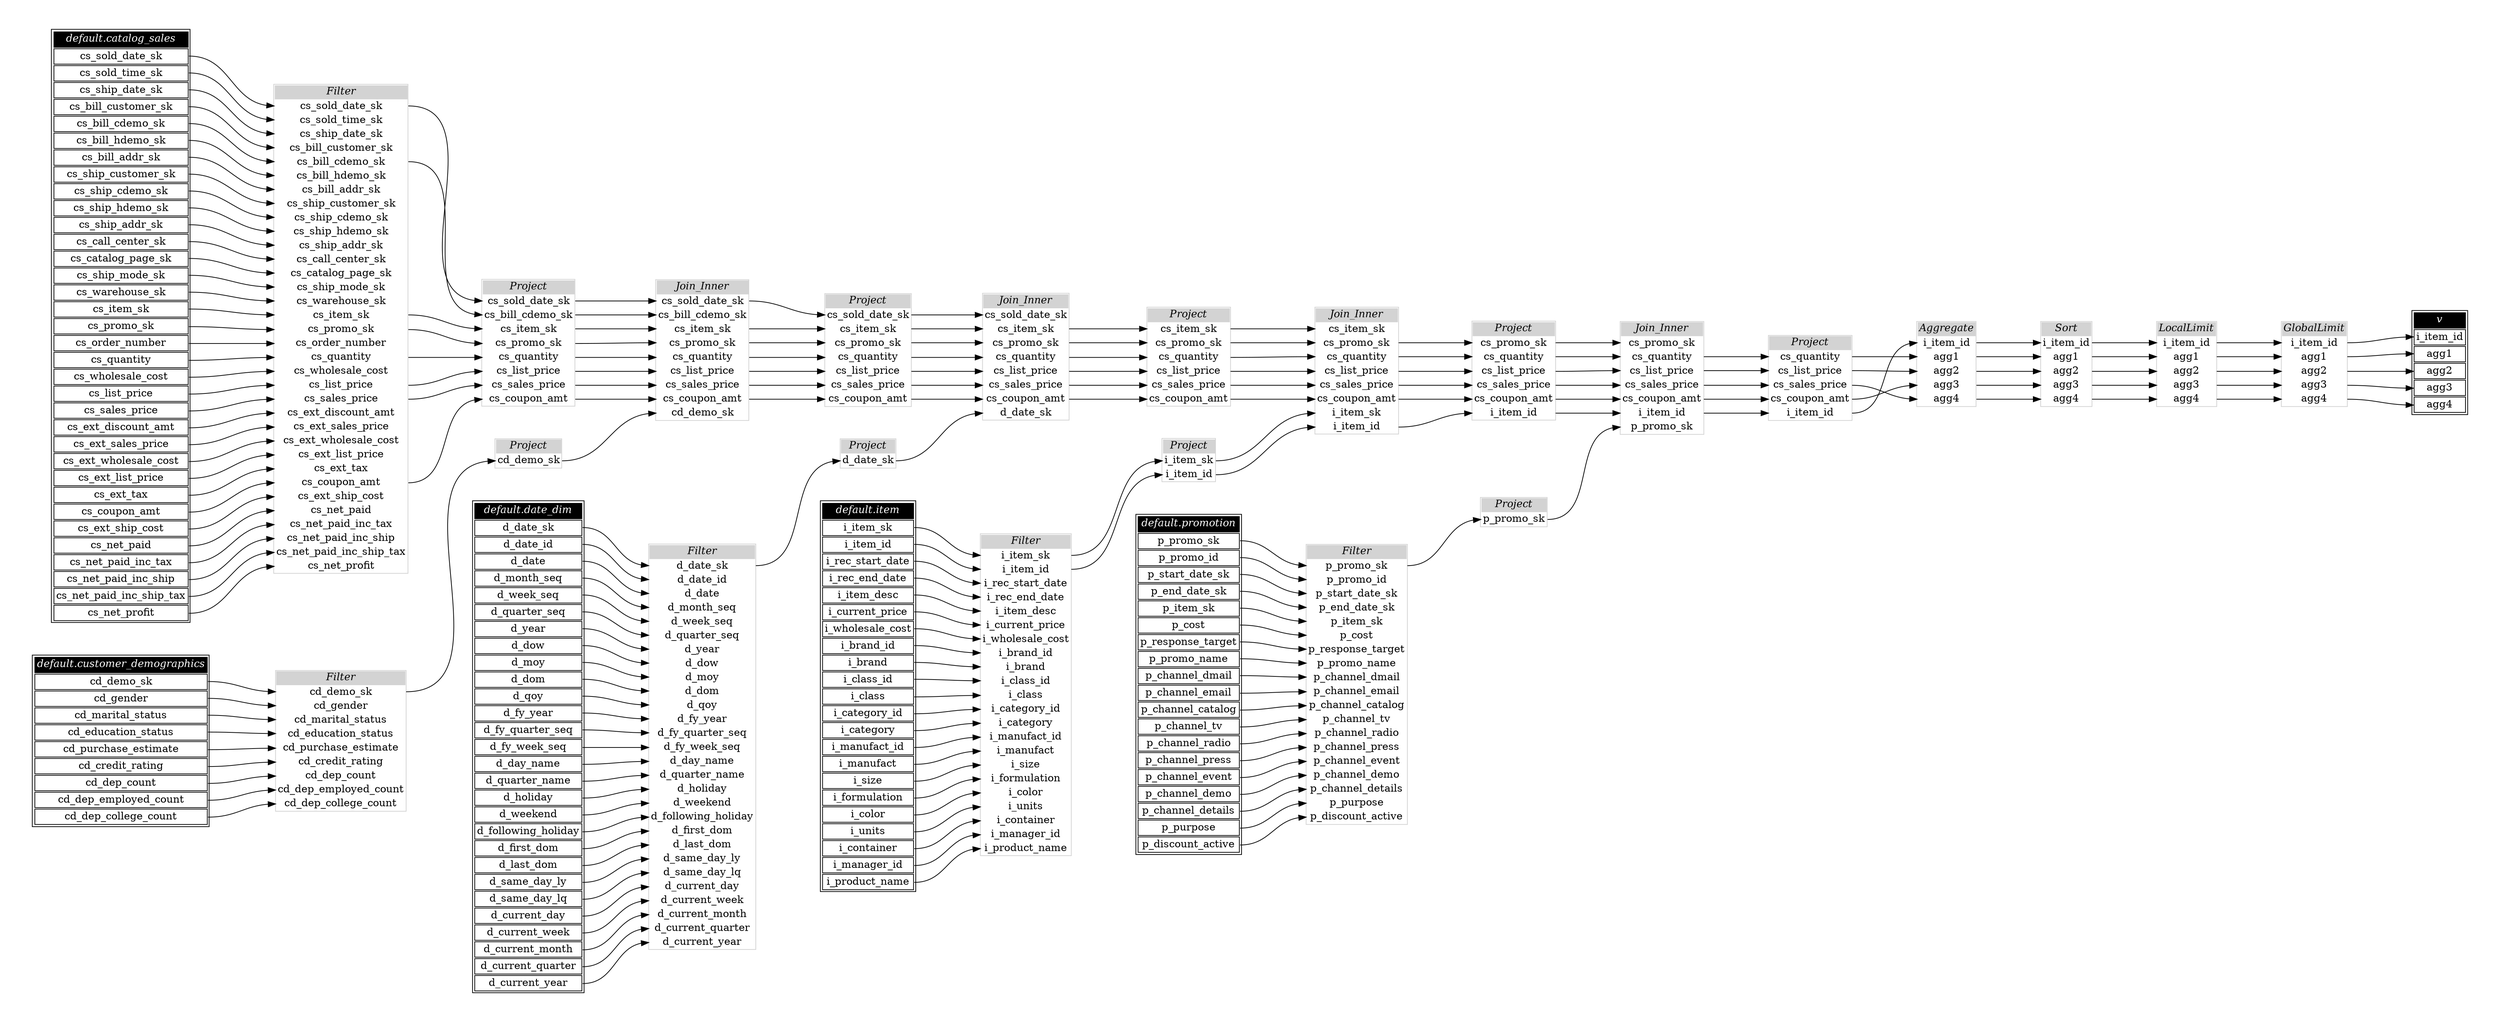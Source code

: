 // Automatically generated by TPCDSFlowTestSuite


digraph {
  graph [pad="0.5" nodesep="0.5" ranksep="1" fontname="Helvetica" rankdir=LR];
  node [shape=plaintext]

  
"Aggregate_3b477a4" [label=<
<table color="lightgray" border="1" cellborder="0" cellspacing="0">
  <tr><td bgcolor="lightgray" port="nodeName"><i>Aggregate</i></td></tr>
  <tr><td port="0">i_item_id</td></tr>
<tr><td port="1">agg1</td></tr>
<tr><td port="2">agg2</td></tr>
<tr><td port="3">agg3</td></tr>
<tr><td port="4">agg4</td></tr>
</table>>];
     

"Filter_24f025d" [label=<
<table color="lightgray" border="1" cellborder="0" cellspacing="0">
  <tr><td bgcolor="lightgray" port="nodeName"><i>Filter</i></td></tr>
  <tr><td port="0">i_item_sk</td></tr>
<tr><td port="1">i_item_id</td></tr>
<tr><td port="2">i_rec_start_date</td></tr>
<tr><td port="3">i_rec_end_date</td></tr>
<tr><td port="4">i_item_desc</td></tr>
<tr><td port="5">i_current_price</td></tr>
<tr><td port="6">i_wholesale_cost</td></tr>
<tr><td port="7">i_brand_id</td></tr>
<tr><td port="8">i_brand</td></tr>
<tr><td port="9">i_class_id</td></tr>
<tr><td port="10">i_class</td></tr>
<tr><td port="11">i_category_id</td></tr>
<tr><td port="12">i_category</td></tr>
<tr><td port="13">i_manufact_id</td></tr>
<tr><td port="14">i_manufact</td></tr>
<tr><td port="15">i_size</td></tr>
<tr><td port="16">i_formulation</td></tr>
<tr><td port="17">i_color</td></tr>
<tr><td port="18">i_units</td></tr>
<tr><td port="19">i_container</td></tr>
<tr><td port="20">i_manager_id</td></tr>
<tr><td port="21">i_product_name</td></tr>
</table>>];
     

"Filter_53f08db" [label=<
<table color="lightgray" border="1" cellborder="0" cellspacing="0">
  <tr><td bgcolor="lightgray" port="nodeName"><i>Filter</i></td></tr>
  <tr><td port="0">cs_sold_date_sk</td></tr>
<tr><td port="1">cs_sold_time_sk</td></tr>
<tr><td port="2">cs_ship_date_sk</td></tr>
<tr><td port="3">cs_bill_customer_sk</td></tr>
<tr><td port="4">cs_bill_cdemo_sk</td></tr>
<tr><td port="5">cs_bill_hdemo_sk</td></tr>
<tr><td port="6">cs_bill_addr_sk</td></tr>
<tr><td port="7">cs_ship_customer_sk</td></tr>
<tr><td port="8">cs_ship_cdemo_sk</td></tr>
<tr><td port="9">cs_ship_hdemo_sk</td></tr>
<tr><td port="10">cs_ship_addr_sk</td></tr>
<tr><td port="11">cs_call_center_sk</td></tr>
<tr><td port="12">cs_catalog_page_sk</td></tr>
<tr><td port="13">cs_ship_mode_sk</td></tr>
<tr><td port="14">cs_warehouse_sk</td></tr>
<tr><td port="15">cs_item_sk</td></tr>
<tr><td port="16">cs_promo_sk</td></tr>
<tr><td port="17">cs_order_number</td></tr>
<tr><td port="18">cs_quantity</td></tr>
<tr><td port="19">cs_wholesale_cost</td></tr>
<tr><td port="20">cs_list_price</td></tr>
<tr><td port="21">cs_sales_price</td></tr>
<tr><td port="22">cs_ext_discount_amt</td></tr>
<tr><td port="23">cs_ext_sales_price</td></tr>
<tr><td port="24">cs_ext_wholesale_cost</td></tr>
<tr><td port="25">cs_ext_list_price</td></tr>
<tr><td port="26">cs_ext_tax</td></tr>
<tr><td port="27">cs_coupon_amt</td></tr>
<tr><td port="28">cs_ext_ship_cost</td></tr>
<tr><td port="29">cs_net_paid</td></tr>
<tr><td port="30">cs_net_paid_inc_tax</td></tr>
<tr><td port="31">cs_net_paid_inc_ship</td></tr>
<tr><td port="32">cs_net_paid_inc_ship_tax</td></tr>
<tr><td port="33">cs_net_profit</td></tr>
</table>>];
     

"Filter_59bfc05" [label=<
<table color="lightgray" border="1" cellborder="0" cellspacing="0">
  <tr><td bgcolor="lightgray" port="nodeName"><i>Filter</i></td></tr>
  <tr><td port="0">cd_demo_sk</td></tr>
<tr><td port="1">cd_gender</td></tr>
<tr><td port="2">cd_marital_status</td></tr>
<tr><td port="3">cd_education_status</td></tr>
<tr><td port="4">cd_purchase_estimate</td></tr>
<tr><td port="5">cd_credit_rating</td></tr>
<tr><td port="6">cd_dep_count</td></tr>
<tr><td port="7">cd_dep_employed_count</td></tr>
<tr><td port="8">cd_dep_college_count</td></tr>
</table>>];
     

"Filter_ad043f5" [label=<
<table color="lightgray" border="1" cellborder="0" cellspacing="0">
  <tr><td bgcolor="lightgray" port="nodeName"><i>Filter</i></td></tr>
  <tr><td port="0">d_date_sk</td></tr>
<tr><td port="1">d_date_id</td></tr>
<tr><td port="2">d_date</td></tr>
<tr><td port="3">d_month_seq</td></tr>
<tr><td port="4">d_week_seq</td></tr>
<tr><td port="5">d_quarter_seq</td></tr>
<tr><td port="6">d_year</td></tr>
<tr><td port="7">d_dow</td></tr>
<tr><td port="8">d_moy</td></tr>
<tr><td port="9">d_dom</td></tr>
<tr><td port="10">d_qoy</td></tr>
<tr><td port="11">d_fy_year</td></tr>
<tr><td port="12">d_fy_quarter_seq</td></tr>
<tr><td port="13">d_fy_week_seq</td></tr>
<tr><td port="14">d_day_name</td></tr>
<tr><td port="15">d_quarter_name</td></tr>
<tr><td port="16">d_holiday</td></tr>
<tr><td port="17">d_weekend</td></tr>
<tr><td port="18">d_following_holiday</td></tr>
<tr><td port="19">d_first_dom</td></tr>
<tr><td port="20">d_last_dom</td></tr>
<tr><td port="21">d_same_day_ly</td></tr>
<tr><td port="22">d_same_day_lq</td></tr>
<tr><td port="23">d_current_day</td></tr>
<tr><td port="24">d_current_week</td></tr>
<tr><td port="25">d_current_month</td></tr>
<tr><td port="26">d_current_quarter</td></tr>
<tr><td port="27">d_current_year</td></tr>
</table>>];
     

"Filter_dfae64b" [label=<
<table color="lightgray" border="1" cellborder="0" cellspacing="0">
  <tr><td bgcolor="lightgray" port="nodeName"><i>Filter</i></td></tr>
  <tr><td port="0">p_promo_sk</td></tr>
<tr><td port="1">p_promo_id</td></tr>
<tr><td port="2">p_start_date_sk</td></tr>
<tr><td port="3">p_end_date_sk</td></tr>
<tr><td port="4">p_item_sk</td></tr>
<tr><td port="5">p_cost</td></tr>
<tr><td port="6">p_response_target</td></tr>
<tr><td port="7">p_promo_name</td></tr>
<tr><td port="8">p_channel_dmail</td></tr>
<tr><td port="9">p_channel_email</td></tr>
<tr><td port="10">p_channel_catalog</td></tr>
<tr><td port="11">p_channel_tv</td></tr>
<tr><td port="12">p_channel_radio</td></tr>
<tr><td port="13">p_channel_press</td></tr>
<tr><td port="14">p_channel_event</td></tr>
<tr><td port="15">p_channel_demo</td></tr>
<tr><td port="16">p_channel_details</td></tr>
<tr><td port="17">p_purpose</td></tr>
<tr><td port="18">p_discount_active</td></tr>
</table>>];
     

"GlobalLimit_7fcb2e0" [label=<
<table color="lightgray" border="1" cellborder="0" cellspacing="0">
  <tr><td bgcolor="lightgray" port="nodeName"><i>GlobalLimit</i></td></tr>
  <tr><td port="0">i_item_id</td></tr>
<tr><td port="1">agg1</td></tr>
<tr><td port="2">agg2</td></tr>
<tr><td port="3">agg3</td></tr>
<tr><td port="4">agg4</td></tr>
</table>>];
     

"Join_Inner_0c8c0c9" [label=<
<table color="lightgray" border="1" cellborder="0" cellspacing="0">
  <tr><td bgcolor="lightgray" port="nodeName"><i>Join_Inner</i></td></tr>
  <tr><td port="0">cs_sold_date_sk</td></tr>
<tr><td port="1">cs_bill_cdemo_sk</td></tr>
<tr><td port="2">cs_item_sk</td></tr>
<tr><td port="3">cs_promo_sk</td></tr>
<tr><td port="4">cs_quantity</td></tr>
<tr><td port="5">cs_list_price</td></tr>
<tr><td port="6">cs_sales_price</td></tr>
<tr><td port="7">cs_coupon_amt</td></tr>
<tr><td port="8">cd_demo_sk</td></tr>
</table>>];
     

"Join_Inner_1c2250c" [label=<
<table color="lightgray" border="1" cellborder="0" cellspacing="0">
  <tr><td bgcolor="lightgray" port="nodeName"><i>Join_Inner</i></td></tr>
  <tr><td port="0">cs_sold_date_sk</td></tr>
<tr><td port="1">cs_item_sk</td></tr>
<tr><td port="2">cs_promo_sk</td></tr>
<tr><td port="3">cs_quantity</td></tr>
<tr><td port="4">cs_list_price</td></tr>
<tr><td port="5">cs_sales_price</td></tr>
<tr><td port="6">cs_coupon_amt</td></tr>
<tr><td port="7">d_date_sk</td></tr>
</table>>];
     

"Join_Inner_2012ce7" [label=<
<table color="lightgray" border="1" cellborder="0" cellspacing="0">
  <tr><td bgcolor="lightgray" port="nodeName"><i>Join_Inner</i></td></tr>
  <tr><td port="0">cs_promo_sk</td></tr>
<tr><td port="1">cs_quantity</td></tr>
<tr><td port="2">cs_list_price</td></tr>
<tr><td port="3">cs_sales_price</td></tr>
<tr><td port="4">cs_coupon_amt</td></tr>
<tr><td port="5">i_item_id</td></tr>
<tr><td port="6">p_promo_sk</td></tr>
</table>>];
     

"Join_Inner_710542d" [label=<
<table color="lightgray" border="1" cellborder="0" cellspacing="0">
  <tr><td bgcolor="lightgray" port="nodeName"><i>Join_Inner</i></td></tr>
  <tr><td port="0">cs_item_sk</td></tr>
<tr><td port="1">cs_promo_sk</td></tr>
<tr><td port="2">cs_quantity</td></tr>
<tr><td port="3">cs_list_price</td></tr>
<tr><td port="4">cs_sales_price</td></tr>
<tr><td port="5">cs_coupon_amt</td></tr>
<tr><td port="6">i_item_sk</td></tr>
<tr><td port="7">i_item_id</td></tr>
</table>>];
     

"LocalLimit_45266f0" [label=<
<table color="lightgray" border="1" cellborder="0" cellspacing="0">
  <tr><td bgcolor="lightgray" port="nodeName"><i>LocalLimit</i></td></tr>
  <tr><td port="0">i_item_id</td></tr>
<tr><td port="1">agg1</td></tr>
<tr><td port="2">agg2</td></tr>
<tr><td port="3">agg3</td></tr>
<tr><td port="4">agg4</td></tr>
</table>>];
     

"Project_07cd614" [label=<
<table color="lightgray" border="1" cellborder="0" cellspacing="0">
  <tr><td bgcolor="lightgray" port="nodeName"><i>Project</i></td></tr>
  <tr><td port="0">d_date_sk</td></tr>
</table>>];
     

"Project_1db11b4" [label=<
<table color="lightgray" border="1" cellborder="0" cellspacing="0">
  <tr><td bgcolor="lightgray" port="nodeName"><i>Project</i></td></tr>
  <tr><td port="0">cs_item_sk</td></tr>
<tr><td port="1">cs_promo_sk</td></tr>
<tr><td port="2">cs_quantity</td></tr>
<tr><td port="3">cs_list_price</td></tr>
<tr><td port="4">cs_sales_price</td></tr>
<tr><td port="5">cs_coupon_amt</td></tr>
</table>>];
     

"Project_267e818" [label=<
<table color="lightgray" border="1" cellborder="0" cellspacing="0">
  <tr><td bgcolor="lightgray" port="nodeName"><i>Project</i></td></tr>
  <tr><td port="0">cs_sold_date_sk</td></tr>
<tr><td port="1">cs_bill_cdemo_sk</td></tr>
<tr><td port="2">cs_item_sk</td></tr>
<tr><td port="3">cs_promo_sk</td></tr>
<tr><td port="4">cs_quantity</td></tr>
<tr><td port="5">cs_list_price</td></tr>
<tr><td port="6">cs_sales_price</td></tr>
<tr><td port="7">cs_coupon_amt</td></tr>
</table>>];
     

"Project_96edbec" [label=<
<table color="lightgray" border="1" cellborder="0" cellspacing="0">
  <tr><td bgcolor="lightgray" port="nodeName"><i>Project</i></td></tr>
  <tr><td port="0">cs_sold_date_sk</td></tr>
<tr><td port="1">cs_item_sk</td></tr>
<tr><td port="2">cs_promo_sk</td></tr>
<tr><td port="3">cs_quantity</td></tr>
<tr><td port="4">cs_list_price</td></tr>
<tr><td port="5">cs_sales_price</td></tr>
<tr><td port="6">cs_coupon_amt</td></tr>
</table>>];
     

"Project_9e328e9" [label=<
<table color="lightgray" border="1" cellborder="0" cellspacing="0">
  <tr><td bgcolor="lightgray" port="nodeName"><i>Project</i></td></tr>
  <tr><td port="0">cs_quantity</td></tr>
<tr><td port="1">cs_list_price</td></tr>
<tr><td port="2">cs_sales_price</td></tr>
<tr><td port="3">cs_coupon_amt</td></tr>
<tr><td port="4">i_item_id</td></tr>
</table>>];
     

"Project_abe9f03" [label=<
<table color="lightgray" border="1" cellborder="0" cellspacing="0">
  <tr><td bgcolor="lightgray" port="nodeName"><i>Project</i></td></tr>
  <tr><td port="0">i_item_sk</td></tr>
<tr><td port="1">i_item_id</td></tr>
</table>>];
     

"Project_b6758c5" [label=<
<table color="lightgray" border="1" cellborder="0" cellspacing="0">
  <tr><td bgcolor="lightgray" port="nodeName"><i>Project</i></td></tr>
  <tr><td port="0">p_promo_sk</td></tr>
</table>>];
     

"Project_cc4a6b6" [label=<
<table color="lightgray" border="1" cellborder="0" cellspacing="0">
  <tr><td bgcolor="lightgray" port="nodeName"><i>Project</i></td></tr>
  <tr><td port="0">cs_promo_sk</td></tr>
<tr><td port="1">cs_quantity</td></tr>
<tr><td port="2">cs_list_price</td></tr>
<tr><td port="3">cs_sales_price</td></tr>
<tr><td port="4">cs_coupon_amt</td></tr>
<tr><td port="5">i_item_id</td></tr>
</table>>];
     

"Project_f52b4f7" [label=<
<table color="lightgray" border="1" cellborder="0" cellspacing="0">
  <tr><td bgcolor="lightgray" port="nodeName"><i>Project</i></td></tr>
  <tr><td port="0">cd_demo_sk</td></tr>
</table>>];
     

"Sort_154c8c7" [label=<
<table color="lightgray" border="1" cellborder="0" cellspacing="0">
  <tr><td bgcolor="lightgray" port="nodeName"><i>Sort</i></td></tr>
  <tr><td port="0">i_item_id</td></tr>
<tr><td port="1">agg1</td></tr>
<tr><td port="2">agg2</td></tr>
<tr><td port="3">agg3</td></tr>
<tr><td port="4">agg4</td></tr>
</table>>];
     

"default.catalog_sales" [color="black" label=<
<table>
  <tr><td bgcolor="black" port="nodeName"><i><font color="white">default.catalog_sales</font></i></td></tr>
  <tr><td port="0">cs_sold_date_sk</td></tr>
<tr><td port="1">cs_sold_time_sk</td></tr>
<tr><td port="2">cs_ship_date_sk</td></tr>
<tr><td port="3">cs_bill_customer_sk</td></tr>
<tr><td port="4">cs_bill_cdemo_sk</td></tr>
<tr><td port="5">cs_bill_hdemo_sk</td></tr>
<tr><td port="6">cs_bill_addr_sk</td></tr>
<tr><td port="7">cs_ship_customer_sk</td></tr>
<tr><td port="8">cs_ship_cdemo_sk</td></tr>
<tr><td port="9">cs_ship_hdemo_sk</td></tr>
<tr><td port="10">cs_ship_addr_sk</td></tr>
<tr><td port="11">cs_call_center_sk</td></tr>
<tr><td port="12">cs_catalog_page_sk</td></tr>
<tr><td port="13">cs_ship_mode_sk</td></tr>
<tr><td port="14">cs_warehouse_sk</td></tr>
<tr><td port="15">cs_item_sk</td></tr>
<tr><td port="16">cs_promo_sk</td></tr>
<tr><td port="17">cs_order_number</td></tr>
<tr><td port="18">cs_quantity</td></tr>
<tr><td port="19">cs_wholesale_cost</td></tr>
<tr><td port="20">cs_list_price</td></tr>
<tr><td port="21">cs_sales_price</td></tr>
<tr><td port="22">cs_ext_discount_amt</td></tr>
<tr><td port="23">cs_ext_sales_price</td></tr>
<tr><td port="24">cs_ext_wholesale_cost</td></tr>
<tr><td port="25">cs_ext_list_price</td></tr>
<tr><td port="26">cs_ext_tax</td></tr>
<tr><td port="27">cs_coupon_amt</td></tr>
<tr><td port="28">cs_ext_ship_cost</td></tr>
<tr><td port="29">cs_net_paid</td></tr>
<tr><td port="30">cs_net_paid_inc_tax</td></tr>
<tr><td port="31">cs_net_paid_inc_ship</td></tr>
<tr><td port="32">cs_net_paid_inc_ship_tax</td></tr>
<tr><td port="33">cs_net_profit</td></tr>
</table>>];
     

"default.customer_demographics" [color="black" label=<
<table>
  <tr><td bgcolor="black" port="nodeName"><i><font color="white">default.customer_demographics</font></i></td></tr>
  <tr><td port="0">cd_demo_sk</td></tr>
<tr><td port="1">cd_gender</td></tr>
<tr><td port="2">cd_marital_status</td></tr>
<tr><td port="3">cd_education_status</td></tr>
<tr><td port="4">cd_purchase_estimate</td></tr>
<tr><td port="5">cd_credit_rating</td></tr>
<tr><td port="6">cd_dep_count</td></tr>
<tr><td port="7">cd_dep_employed_count</td></tr>
<tr><td port="8">cd_dep_college_count</td></tr>
</table>>];
     

"default.date_dim" [color="black" label=<
<table>
  <tr><td bgcolor="black" port="nodeName"><i><font color="white">default.date_dim</font></i></td></tr>
  <tr><td port="0">d_date_sk</td></tr>
<tr><td port="1">d_date_id</td></tr>
<tr><td port="2">d_date</td></tr>
<tr><td port="3">d_month_seq</td></tr>
<tr><td port="4">d_week_seq</td></tr>
<tr><td port="5">d_quarter_seq</td></tr>
<tr><td port="6">d_year</td></tr>
<tr><td port="7">d_dow</td></tr>
<tr><td port="8">d_moy</td></tr>
<tr><td port="9">d_dom</td></tr>
<tr><td port="10">d_qoy</td></tr>
<tr><td port="11">d_fy_year</td></tr>
<tr><td port="12">d_fy_quarter_seq</td></tr>
<tr><td port="13">d_fy_week_seq</td></tr>
<tr><td port="14">d_day_name</td></tr>
<tr><td port="15">d_quarter_name</td></tr>
<tr><td port="16">d_holiday</td></tr>
<tr><td port="17">d_weekend</td></tr>
<tr><td port="18">d_following_holiday</td></tr>
<tr><td port="19">d_first_dom</td></tr>
<tr><td port="20">d_last_dom</td></tr>
<tr><td port="21">d_same_day_ly</td></tr>
<tr><td port="22">d_same_day_lq</td></tr>
<tr><td port="23">d_current_day</td></tr>
<tr><td port="24">d_current_week</td></tr>
<tr><td port="25">d_current_month</td></tr>
<tr><td port="26">d_current_quarter</td></tr>
<tr><td port="27">d_current_year</td></tr>
</table>>];
     

"default.item" [color="black" label=<
<table>
  <tr><td bgcolor="black" port="nodeName"><i><font color="white">default.item</font></i></td></tr>
  <tr><td port="0">i_item_sk</td></tr>
<tr><td port="1">i_item_id</td></tr>
<tr><td port="2">i_rec_start_date</td></tr>
<tr><td port="3">i_rec_end_date</td></tr>
<tr><td port="4">i_item_desc</td></tr>
<tr><td port="5">i_current_price</td></tr>
<tr><td port="6">i_wholesale_cost</td></tr>
<tr><td port="7">i_brand_id</td></tr>
<tr><td port="8">i_brand</td></tr>
<tr><td port="9">i_class_id</td></tr>
<tr><td port="10">i_class</td></tr>
<tr><td port="11">i_category_id</td></tr>
<tr><td port="12">i_category</td></tr>
<tr><td port="13">i_manufact_id</td></tr>
<tr><td port="14">i_manufact</td></tr>
<tr><td port="15">i_size</td></tr>
<tr><td port="16">i_formulation</td></tr>
<tr><td port="17">i_color</td></tr>
<tr><td port="18">i_units</td></tr>
<tr><td port="19">i_container</td></tr>
<tr><td port="20">i_manager_id</td></tr>
<tr><td port="21">i_product_name</td></tr>
</table>>];
     

"default.promotion" [color="black" label=<
<table>
  <tr><td bgcolor="black" port="nodeName"><i><font color="white">default.promotion</font></i></td></tr>
  <tr><td port="0">p_promo_sk</td></tr>
<tr><td port="1">p_promo_id</td></tr>
<tr><td port="2">p_start_date_sk</td></tr>
<tr><td port="3">p_end_date_sk</td></tr>
<tr><td port="4">p_item_sk</td></tr>
<tr><td port="5">p_cost</td></tr>
<tr><td port="6">p_response_target</td></tr>
<tr><td port="7">p_promo_name</td></tr>
<tr><td port="8">p_channel_dmail</td></tr>
<tr><td port="9">p_channel_email</td></tr>
<tr><td port="10">p_channel_catalog</td></tr>
<tr><td port="11">p_channel_tv</td></tr>
<tr><td port="12">p_channel_radio</td></tr>
<tr><td port="13">p_channel_press</td></tr>
<tr><td port="14">p_channel_event</td></tr>
<tr><td port="15">p_channel_demo</td></tr>
<tr><td port="16">p_channel_details</td></tr>
<tr><td port="17">p_purpose</td></tr>
<tr><td port="18">p_discount_active</td></tr>
</table>>];
     

"v" [color="black" label=<
<table>
  <tr><td bgcolor="black" port="nodeName"><i><font color="white">v</font></i></td></tr>
  <tr><td port="0">i_item_id</td></tr>
<tr><td port="1">agg1</td></tr>
<tr><td port="2">agg2</td></tr>
<tr><td port="3">agg3</td></tr>
<tr><td port="4">agg4</td></tr>
</table>>];
     
  "Aggregate_3b477a4":0 -> "Sort_154c8c7":0;
"Aggregate_3b477a4":1 -> "Sort_154c8c7":1;
"Aggregate_3b477a4":2 -> "Sort_154c8c7":2;
"Aggregate_3b477a4":3 -> "Sort_154c8c7":3;
"Aggregate_3b477a4":4 -> "Sort_154c8c7":4;
"Filter_24f025d":0 -> "Project_abe9f03":0;
"Filter_24f025d":1 -> "Project_abe9f03":1;
"Filter_53f08db":0 -> "Project_267e818":0;
"Filter_53f08db":15 -> "Project_267e818":2;
"Filter_53f08db":16 -> "Project_267e818":3;
"Filter_53f08db":18 -> "Project_267e818":4;
"Filter_53f08db":20 -> "Project_267e818":5;
"Filter_53f08db":21 -> "Project_267e818":6;
"Filter_53f08db":27 -> "Project_267e818":7;
"Filter_53f08db":4 -> "Project_267e818":1;
"Filter_59bfc05":0 -> "Project_f52b4f7":0;
"Filter_ad043f5":0 -> "Project_07cd614":0;
"Filter_dfae64b":0 -> "Project_b6758c5":0;
"GlobalLimit_7fcb2e0":0 -> "v":0;
"GlobalLimit_7fcb2e0":1 -> "v":1;
"GlobalLimit_7fcb2e0":2 -> "v":2;
"GlobalLimit_7fcb2e0":3 -> "v":3;
"GlobalLimit_7fcb2e0":4 -> "v":4;
"Join_Inner_0c8c0c9":0 -> "Project_96edbec":0;
"Join_Inner_0c8c0c9":2 -> "Project_96edbec":1;
"Join_Inner_0c8c0c9":3 -> "Project_96edbec":2;
"Join_Inner_0c8c0c9":4 -> "Project_96edbec":3;
"Join_Inner_0c8c0c9":5 -> "Project_96edbec":4;
"Join_Inner_0c8c0c9":6 -> "Project_96edbec":5;
"Join_Inner_0c8c0c9":7 -> "Project_96edbec":6;
"Join_Inner_1c2250c":1 -> "Project_1db11b4":0;
"Join_Inner_1c2250c":2 -> "Project_1db11b4":1;
"Join_Inner_1c2250c":3 -> "Project_1db11b4":2;
"Join_Inner_1c2250c":4 -> "Project_1db11b4":3;
"Join_Inner_1c2250c":5 -> "Project_1db11b4":4;
"Join_Inner_1c2250c":6 -> "Project_1db11b4":5;
"Join_Inner_2012ce7":1 -> "Project_9e328e9":0;
"Join_Inner_2012ce7":2 -> "Project_9e328e9":1;
"Join_Inner_2012ce7":3 -> "Project_9e328e9":2;
"Join_Inner_2012ce7":4 -> "Project_9e328e9":3;
"Join_Inner_2012ce7":5 -> "Project_9e328e9":4;
"Join_Inner_710542d":1 -> "Project_cc4a6b6":0;
"Join_Inner_710542d":2 -> "Project_cc4a6b6":1;
"Join_Inner_710542d":3 -> "Project_cc4a6b6":2;
"Join_Inner_710542d":4 -> "Project_cc4a6b6":3;
"Join_Inner_710542d":5 -> "Project_cc4a6b6":4;
"Join_Inner_710542d":7 -> "Project_cc4a6b6":5;
"LocalLimit_45266f0":0 -> "GlobalLimit_7fcb2e0":0;
"LocalLimit_45266f0":1 -> "GlobalLimit_7fcb2e0":1;
"LocalLimit_45266f0":2 -> "GlobalLimit_7fcb2e0":2;
"LocalLimit_45266f0":3 -> "GlobalLimit_7fcb2e0":3;
"LocalLimit_45266f0":4 -> "GlobalLimit_7fcb2e0":4;
"Project_07cd614":0 -> "Join_Inner_1c2250c":7;
"Project_1db11b4":0 -> "Join_Inner_710542d":0;
"Project_1db11b4":1 -> "Join_Inner_710542d":1;
"Project_1db11b4":2 -> "Join_Inner_710542d":2;
"Project_1db11b4":3 -> "Join_Inner_710542d":3;
"Project_1db11b4":4 -> "Join_Inner_710542d":4;
"Project_1db11b4":5 -> "Join_Inner_710542d":5;
"Project_267e818":0 -> "Join_Inner_0c8c0c9":0;
"Project_267e818":1 -> "Join_Inner_0c8c0c9":1;
"Project_267e818":2 -> "Join_Inner_0c8c0c9":2;
"Project_267e818":3 -> "Join_Inner_0c8c0c9":3;
"Project_267e818":4 -> "Join_Inner_0c8c0c9":4;
"Project_267e818":5 -> "Join_Inner_0c8c0c9":5;
"Project_267e818":6 -> "Join_Inner_0c8c0c9":6;
"Project_267e818":7 -> "Join_Inner_0c8c0c9":7;
"Project_96edbec":0 -> "Join_Inner_1c2250c":0;
"Project_96edbec":1 -> "Join_Inner_1c2250c":1;
"Project_96edbec":2 -> "Join_Inner_1c2250c":2;
"Project_96edbec":3 -> "Join_Inner_1c2250c":3;
"Project_96edbec":4 -> "Join_Inner_1c2250c":4;
"Project_96edbec":5 -> "Join_Inner_1c2250c":5;
"Project_96edbec":6 -> "Join_Inner_1c2250c":6;
"Project_9e328e9":0 -> "Aggregate_3b477a4":1;
"Project_9e328e9":1 -> "Aggregate_3b477a4":2;
"Project_9e328e9":2 -> "Aggregate_3b477a4":4;
"Project_9e328e9":3 -> "Aggregate_3b477a4":3;
"Project_9e328e9":4 -> "Aggregate_3b477a4":0;
"Project_abe9f03":0 -> "Join_Inner_710542d":6;
"Project_abe9f03":1 -> "Join_Inner_710542d":7;
"Project_b6758c5":0 -> "Join_Inner_2012ce7":6;
"Project_cc4a6b6":0 -> "Join_Inner_2012ce7":0;
"Project_cc4a6b6":1 -> "Join_Inner_2012ce7":1;
"Project_cc4a6b6":2 -> "Join_Inner_2012ce7":2;
"Project_cc4a6b6":3 -> "Join_Inner_2012ce7":3;
"Project_cc4a6b6":4 -> "Join_Inner_2012ce7":4;
"Project_cc4a6b6":5 -> "Join_Inner_2012ce7":5;
"Project_f52b4f7":0 -> "Join_Inner_0c8c0c9":8;
"Sort_154c8c7":0 -> "LocalLimit_45266f0":0;
"Sort_154c8c7":1 -> "LocalLimit_45266f0":1;
"Sort_154c8c7":2 -> "LocalLimit_45266f0":2;
"Sort_154c8c7":3 -> "LocalLimit_45266f0":3;
"Sort_154c8c7":4 -> "LocalLimit_45266f0":4;
"default.catalog_sales":0 -> "Filter_53f08db":0;
"default.catalog_sales":1 -> "Filter_53f08db":1;
"default.catalog_sales":10 -> "Filter_53f08db":10;
"default.catalog_sales":11 -> "Filter_53f08db":11;
"default.catalog_sales":12 -> "Filter_53f08db":12;
"default.catalog_sales":13 -> "Filter_53f08db":13;
"default.catalog_sales":14 -> "Filter_53f08db":14;
"default.catalog_sales":15 -> "Filter_53f08db":15;
"default.catalog_sales":16 -> "Filter_53f08db":16;
"default.catalog_sales":17 -> "Filter_53f08db":17;
"default.catalog_sales":18 -> "Filter_53f08db":18;
"default.catalog_sales":19 -> "Filter_53f08db":19;
"default.catalog_sales":2 -> "Filter_53f08db":2;
"default.catalog_sales":20 -> "Filter_53f08db":20;
"default.catalog_sales":21 -> "Filter_53f08db":21;
"default.catalog_sales":22 -> "Filter_53f08db":22;
"default.catalog_sales":23 -> "Filter_53f08db":23;
"default.catalog_sales":24 -> "Filter_53f08db":24;
"default.catalog_sales":25 -> "Filter_53f08db":25;
"default.catalog_sales":26 -> "Filter_53f08db":26;
"default.catalog_sales":27 -> "Filter_53f08db":27;
"default.catalog_sales":28 -> "Filter_53f08db":28;
"default.catalog_sales":29 -> "Filter_53f08db":29;
"default.catalog_sales":3 -> "Filter_53f08db":3;
"default.catalog_sales":30 -> "Filter_53f08db":30;
"default.catalog_sales":31 -> "Filter_53f08db":31;
"default.catalog_sales":32 -> "Filter_53f08db":32;
"default.catalog_sales":33 -> "Filter_53f08db":33;
"default.catalog_sales":4 -> "Filter_53f08db":4;
"default.catalog_sales":5 -> "Filter_53f08db":5;
"default.catalog_sales":6 -> "Filter_53f08db":6;
"default.catalog_sales":7 -> "Filter_53f08db":7;
"default.catalog_sales":8 -> "Filter_53f08db":8;
"default.catalog_sales":9 -> "Filter_53f08db":9;
"default.customer_demographics":0 -> "Filter_59bfc05":0;
"default.customer_demographics":1 -> "Filter_59bfc05":1;
"default.customer_demographics":2 -> "Filter_59bfc05":2;
"default.customer_demographics":3 -> "Filter_59bfc05":3;
"default.customer_demographics":4 -> "Filter_59bfc05":4;
"default.customer_demographics":5 -> "Filter_59bfc05":5;
"default.customer_demographics":6 -> "Filter_59bfc05":6;
"default.customer_demographics":7 -> "Filter_59bfc05":7;
"default.customer_demographics":8 -> "Filter_59bfc05":8;
"default.date_dim":0 -> "Filter_ad043f5":0;
"default.date_dim":1 -> "Filter_ad043f5":1;
"default.date_dim":10 -> "Filter_ad043f5":10;
"default.date_dim":11 -> "Filter_ad043f5":11;
"default.date_dim":12 -> "Filter_ad043f5":12;
"default.date_dim":13 -> "Filter_ad043f5":13;
"default.date_dim":14 -> "Filter_ad043f5":14;
"default.date_dim":15 -> "Filter_ad043f5":15;
"default.date_dim":16 -> "Filter_ad043f5":16;
"default.date_dim":17 -> "Filter_ad043f5":17;
"default.date_dim":18 -> "Filter_ad043f5":18;
"default.date_dim":19 -> "Filter_ad043f5":19;
"default.date_dim":2 -> "Filter_ad043f5":2;
"default.date_dim":20 -> "Filter_ad043f5":20;
"default.date_dim":21 -> "Filter_ad043f5":21;
"default.date_dim":22 -> "Filter_ad043f5":22;
"default.date_dim":23 -> "Filter_ad043f5":23;
"default.date_dim":24 -> "Filter_ad043f5":24;
"default.date_dim":25 -> "Filter_ad043f5":25;
"default.date_dim":26 -> "Filter_ad043f5":26;
"default.date_dim":27 -> "Filter_ad043f5":27;
"default.date_dim":3 -> "Filter_ad043f5":3;
"default.date_dim":4 -> "Filter_ad043f5":4;
"default.date_dim":5 -> "Filter_ad043f5":5;
"default.date_dim":6 -> "Filter_ad043f5":6;
"default.date_dim":7 -> "Filter_ad043f5":7;
"default.date_dim":8 -> "Filter_ad043f5":8;
"default.date_dim":9 -> "Filter_ad043f5":9;
"default.item":0 -> "Filter_24f025d":0;
"default.item":1 -> "Filter_24f025d":1;
"default.item":10 -> "Filter_24f025d":10;
"default.item":11 -> "Filter_24f025d":11;
"default.item":12 -> "Filter_24f025d":12;
"default.item":13 -> "Filter_24f025d":13;
"default.item":14 -> "Filter_24f025d":14;
"default.item":15 -> "Filter_24f025d":15;
"default.item":16 -> "Filter_24f025d":16;
"default.item":17 -> "Filter_24f025d":17;
"default.item":18 -> "Filter_24f025d":18;
"default.item":19 -> "Filter_24f025d":19;
"default.item":2 -> "Filter_24f025d":2;
"default.item":20 -> "Filter_24f025d":20;
"default.item":21 -> "Filter_24f025d":21;
"default.item":3 -> "Filter_24f025d":3;
"default.item":4 -> "Filter_24f025d":4;
"default.item":5 -> "Filter_24f025d":5;
"default.item":6 -> "Filter_24f025d":6;
"default.item":7 -> "Filter_24f025d":7;
"default.item":8 -> "Filter_24f025d":8;
"default.item":9 -> "Filter_24f025d":9;
"default.promotion":0 -> "Filter_dfae64b":0;
"default.promotion":1 -> "Filter_dfae64b":1;
"default.promotion":10 -> "Filter_dfae64b":10;
"default.promotion":11 -> "Filter_dfae64b":11;
"default.promotion":12 -> "Filter_dfae64b":12;
"default.promotion":13 -> "Filter_dfae64b":13;
"default.promotion":14 -> "Filter_dfae64b":14;
"default.promotion":15 -> "Filter_dfae64b":15;
"default.promotion":16 -> "Filter_dfae64b":16;
"default.promotion":17 -> "Filter_dfae64b":17;
"default.promotion":18 -> "Filter_dfae64b":18;
"default.promotion":2 -> "Filter_dfae64b":2;
"default.promotion":3 -> "Filter_dfae64b":3;
"default.promotion":4 -> "Filter_dfae64b":4;
"default.promotion":5 -> "Filter_dfae64b":5;
"default.promotion":6 -> "Filter_dfae64b":6;
"default.promotion":7 -> "Filter_dfae64b":7;
"default.promotion":8 -> "Filter_dfae64b":8;
"default.promotion":9 -> "Filter_dfae64b":9;
}
       